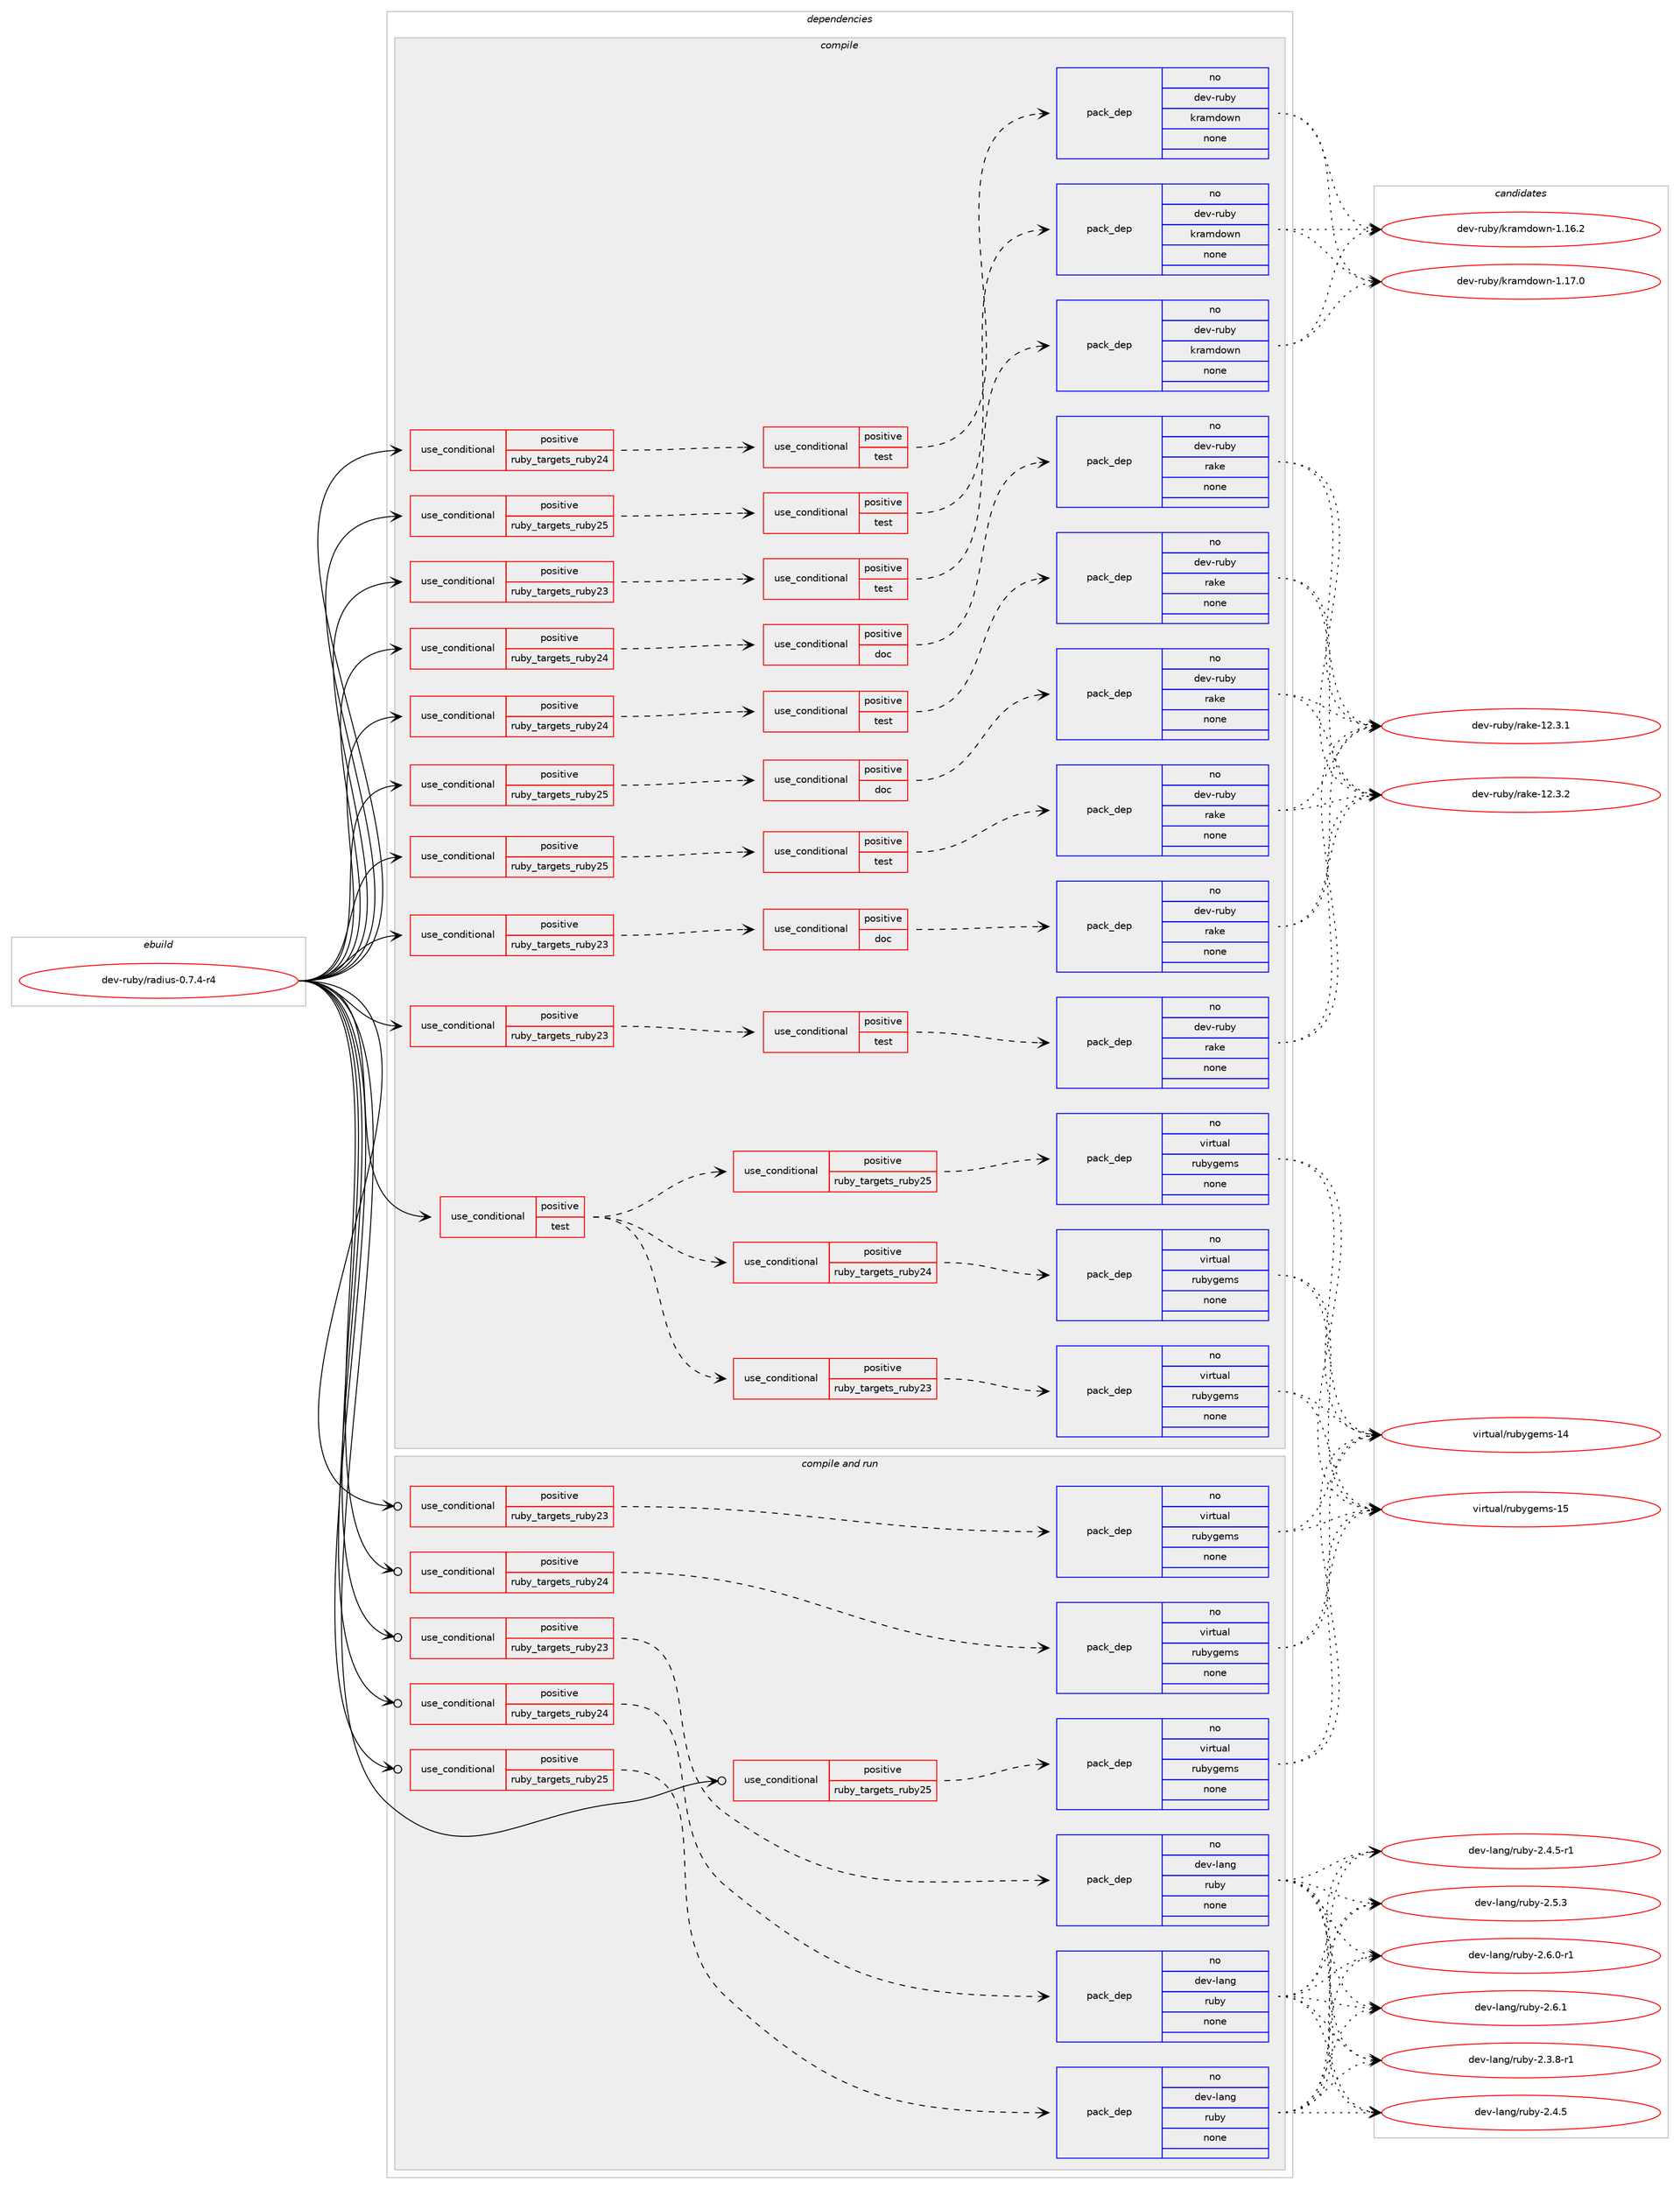 digraph prolog {

# *************
# Graph options
# *************

newrank=true;
concentrate=true;
compound=true;
graph [rankdir=LR,fontname=Helvetica,fontsize=10,ranksep=1.5];#, ranksep=2.5, nodesep=0.2];
edge  [arrowhead=vee];
node  [fontname=Helvetica,fontsize=10];

# **********
# The ebuild
# **********

subgraph cluster_leftcol {
color=gray;
rank=same;
label=<<i>ebuild</i>>;
id [label="dev-ruby/radius-0.7.4-r4", color=red, width=4, href="../dev-ruby/radius-0.7.4-r4.svg"];
}

# ****************
# The dependencies
# ****************

subgraph cluster_midcol {
color=gray;
label=<<i>dependencies</i>>;
subgraph cluster_compile {
fillcolor="#eeeeee";
style=filled;
label=<<i>compile</i>>;
subgraph cond410948 {
dependency1514441 [label=<<TABLE BORDER="0" CELLBORDER="1" CELLSPACING="0" CELLPADDING="4"><TR><TD ROWSPAN="3" CELLPADDING="10">use_conditional</TD></TR><TR><TD>positive</TD></TR><TR><TD>ruby_targets_ruby23</TD></TR></TABLE>>, shape=none, color=red];
subgraph cond410949 {
dependency1514442 [label=<<TABLE BORDER="0" CELLBORDER="1" CELLSPACING="0" CELLPADDING="4"><TR><TD ROWSPAN="3" CELLPADDING="10">use_conditional</TD></TR><TR><TD>positive</TD></TR><TR><TD>doc</TD></TR></TABLE>>, shape=none, color=red];
subgraph pack1079987 {
dependency1514443 [label=<<TABLE BORDER="0" CELLBORDER="1" CELLSPACING="0" CELLPADDING="4" WIDTH="220"><TR><TD ROWSPAN="6" CELLPADDING="30">pack_dep</TD></TR><TR><TD WIDTH="110">no</TD></TR><TR><TD>dev-ruby</TD></TR><TR><TD>rake</TD></TR><TR><TD>none</TD></TR><TR><TD></TD></TR></TABLE>>, shape=none, color=blue];
}
dependency1514442:e -> dependency1514443:w [weight=20,style="dashed",arrowhead="vee"];
}
dependency1514441:e -> dependency1514442:w [weight=20,style="dashed",arrowhead="vee"];
}
id:e -> dependency1514441:w [weight=20,style="solid",arrowhead="vee"];
subgraph cond410950 {
dependency1514444 [label=<<TABLE BORDER="0" CELLBORDER="1" CELLSPACING="0" CELLPADDING="4"><TR><TD ROWSPAN="3" CELLPADDING="10">use_conditional</TD></TR><TR><TD>positive</TD></TR><TR><TD>ruby_targets_ruby23</TD></TR></TABLE>>, shape=none, color=red];
subgraph cond410951 {
dependency1514445 [label=<<TABLE BORDER="0" CELLBORDER="1" CELLSPACING="0" CELLPADDING="4"><TR><TD ROWSPAN="3" CELLPADDING="10">use_conditional</TD></TR><TR><TD>positive</TD></TR><TR><TD>test</TD></TR></TABLE>>, shape=none, color=red];
subgraph pack1079988 {
dependency1514446 [label=<<TABLE BORDER="0" CELLBORDER="1" CELLSPACING="0" CELLPADDING="4" WIDTH="220"><TR><TD ROWSPAN="6" CELLPADDING="30">pack_dep</TD></TR><TR><TD WIDTH="110">no</TD></TR><TR><TD>dev-ruby</TD></TR><TR><TD>kramdown</TD></TR><TR><TD>none</TD></TR><TR><TD></TD></TR></TABLE>>, shape=none, color=blue];
}
dependency1514445:e -> dependency1514446:w [weight=20,style="dashed",arrowhead="vee"];
}
dependency1514444:e -> dependency1514445:w [weight=20,style="dashed",arrowhead="vee"];
}
id:e -> dependency1514444:w [weight=20,style="solid",arrowhead="vee"];
subgraph cond410952 {
dependency1514447 [label=<<TABLE BORDER="0" CELLBORDER="1" CELLSPACING="0" CELLPADDING="4"><TR><TD ROWSPAN="3" CELLPADDING="10">use_conditional</TD></TR><TR><TD>positive</TD></TR><TR><TD>ruby_targets_ruby23</TD></TR></TABLE>>, shape=none, color=red];
subgraph cond410953 {
dependency1514448 [label=<<TABLE BORDER="0" CELLBORDER="1" CELLSPACING="0" CELLPADDING="4"><TR><TD ROWSPAN="3" CELLPADDING="10">use_conditional</TD></TR><TR><TD>positive</TD></TR><TR><TD>test</TD></TR></TABLE>>, shape=none, color=red];
subgraph pack1079989 {
dependency1514449 [label=<<TABLE BORDER="0" CELLBORDER="1" CELLSPACING="0" CELLPADDING="4" WIDTH="220"><TR><TD ROWSPAN="6" CELLPADDING="30">pack_dep</TD></TR><TR><TD WIDTH="110">no</TD></TR><TR><TD>dev-ruby</TD></TR><TR><TD>rake</TD></TR><TR><TD>none</TD></TR><TR><TD></TD></TR></TABLE>>, shape=none, color=blue];
}
dependency1514448:e -> dependency1514449:w [weight=20,style="dashed",arrowhead="vee"];
}
dependency1514447:e -> dependency1514448:w [weight=20,style="dashed",arrowhead="vee"];
}
id:e -> dependency1514447:w [weight=20,style="solid",arrowhead="vee"];
subgraph cond410954 {
dependency1514450 [label=<<TABLE BORDER="0" CELLBORDER="1" CELLSPACING="0" CELLPADDING="4"><TR><TD ROWSPAN="3" CELLPADDING="10">use_conditional</TD></TR><TR><TD>positive</TD></TR><TR><TD>ruby_targets_ruby24</TD></TR></TABLE>>, shape=none, color=red];
subgraph cond410955 {
dependency1514451 [label=<<TABLE BORDER="0" CELLBORDER="1" CELLSPACING="0" CELLPADDING="4"><TR><TD ROWSPAN="3" CELLPADDING="10">use_conditional</TD></TR><TR><TD>positive</TD></TR><TR><TD>doc</TD></TR></TABLE>>, shape=none, color=red];
subgraph pack1079990 {
dependency1514452 [label=<<TABLE BORDER="0" CELLBORDER="1" CELLSPACING="0" CELLPADDING="4" WIDTH="220"><TR><TD ROWSPAN="6" CELLPADDING="30">pack_dep</TD></TR><TR><TD WIDTH="110">no</TD></TR><TR><TD>dev-ruby</TD></TR><TR><TD>rake</TD></TR><TR><TD>none</TD></TR><TR><TD></TD></TR></TABLE>>, shape=none, color=blue];
}
dependency1514451:e -> dependency1514452:w [weight=20,style="dashed",arrowhead="vee"];
}
dependency1514450:e -> dependency1514451:w [weight=20,style="dashed",arrowhead="vee"];
}
id:e -> dependency1514450:w [weight=20,style="solid",arrowhead="vee"];
subgraph cond410956 {
dependency1514453 [label=<<TABLE BORDER="0" CELLBORDER="1" CELLSPACING="0" CELLPADDING="4"><TR><TD ROWSPAN="3" CELLPADDING="10">use_conditional</TD></TR><TR><TD>positive</TD></TR><TR><TD>ruby_targets_ruby24</TD></TR></TABLE>>, shape=none, color=red];
subgraph cond410957 {
dependency1514454 [label=<<TABLE BORDER="0" CELLBORDER="1" CELLSPACING="0" CELLPADDING="4"><TR><TD ROWSPAN="3" CELLPADDING="10">use_conditional</TD></TR><TR><TD>positive</TD></TR><TR><TD>test</TD></TR></TABLE>>, shape=none, color=red];
subgraph pack1079991 {
dependency1514455 [label=<<TABLE BORDER="0" CELLBORDER="1" CELLSPACING="0" CELLPADDING="4" WIDTH="220"><TR><TD ROWSPAN="6" CELLPADDING="30">pack_dep</TD></TR><TR><TD WIDTH="110">no</TD></TR><TR><TD>dev-ruby</TD></TR><TR><TD>kramdown</TD></TR><TR><TD>none</TD></TR><TR><TD></TD></TR></TABLE>>, shape=none, color=blue];
}
dependency1514454:e -> dependency1514455:w [weight=20,style="dashed",arrowhead="vee"];
}
dependency1514453:e -> dependency1514454:w [weight=20,style="dashed",arrowhead="vee"];
}
id:e -> dependency1514453:w [weight=20,style="solid",arrowhead="vee"];
subgraph cond410958 {
dependency1514456 [label=<<TABLE BORDER="0" CELLBORDER="1" CELLSPACING="0" CELLPADDING="4"><TR><TD ROWSPAN="3" CELLPADDING="10">use_conditional</TD></TR><TR><TD>positive</TD></TR><TR><TD>ruby_targets_ruby24</TD></TR></TABLE>>, shape=none, color=red];
subgraph cond410959 {
dependency1514457 [label=<<TABLE BORDER="0" CELLBORDER="1" CELLSPACING="0" CELLPADDING="4"><TR><TD ROWSPAN="3" CELLPADDING="10">use_conditional</TD></TR><TR><TD>positive</TD></TR><TR><TD>test</TD></TR></TABLE>>, shape=none, color=red];
subgraph pack1079992 {
dependency1514458 [label=<<TABLE BORDER="0" CELLBORDER="1" CELLSPACING="0" CELLPADDING="4" WIDTH="220"><TR><TD ROWSPAN="6" CELLPADDING="30">pack_dep</TD></TR><TR><TD WIDTH="110">no</TD></TR><TR><TD>dev-ruby</TD></TR><TR><TD>rake</TD></TR><TR><TD>none</TD></TR><TR><TD></TD></TR></TABLE>>, shape=none, color=blue];
}
dependency1514457:e -> dependency1514458:w [weight=20,style="dashed",arrowhead="vee"];
}
dependency1514456:e -> dependency1514457:w [weight=20,style="dashed",arrowhead="vee"];
}
id:e -> dependency1514456:w [weight=20,style="solid",arrowhead="vee"];
subgraph cond410960 {
dependency1514459 [label=<<TABLE BORDER="0" CELLBORDER="1" CELLSPACING="0" CELLPADDING="4"><TR><TD ROWSPAN="3" CELLPADDING="10">use_conditional</TD></TR><TR><TD>positive</TD></TR><TR><TD>ruby_targets_ruby25</TD></TR></TABLE>>, shape=none, color=red];
subgraph cond410961 {
dependency1514460 [label=<<TABLE BORDER="0" CELLBORDER="1" CELLSPACING="0" CELLPADDING="4"><TR><TD ROWSPAN="3" CELLPADDING="10">use_conditional</TD></TR><TR><TD>positive</TD></TR><TR><TD>doc</TD></TR></TABLE>>, shape=none, color=red];
subgraph pack1079993 {
dependency1514461 [label=<<TABLE BORDER="0" CELLBORDER="1" CELLSPACING="0" CELLPADDING="4" WIDTH="220"><TR><TD ROWSPAN="6" CELLPADDING="30">pack_dep</TD></TR><TR><TD WIDTH="110">no</TD></TR><TR><TD>dev-ruby</TD></TR><TR><TD>rake</TD></TR><TR><TD>none</TD></TR><TR><TD></TD></TR></TABLE>>, shape=none, color=blue];
}
dependency1514460:e -> dependency1514461:w [weight=20,style="dashed",arrowhead="vee"];
}
dependency1514459:e -> dependency1514460:w [weight=20,style="dashed",arrowhead="vee"];
}
id:e -> dependency1514459:w [weight=20,style="solid",arrowhead="vee"];
subgraph cond410962 {
dependency1514462 [label=<<TABLE BORDER="0" CELLBORDER="1" CELLSPACING="0" CELLPADDING="4"><TR><TD ROWSPAN="3" CELLPADDING="10">use_conditional</TD></TR><TR><TD>positive</TD></TR><TR><TD>ruby_targets_ruby25</TD></TR></TABLE>>, shape=none, color=red];
subgraph cond410963 {
dependency1514463 [label=<<TABLE BORDER="0" CELLBORDER="1" CELLSPACING="0" CELLPADDING="4"><TR><TD ROWSPAN="3" CELLPADDING="10">use_conditional</TD></TR><TR><TD>positive</TD></TR><TR><TD>test</TD></TR></TABLE>>, shape=none, color=red];
subgraph pack1079994 {
dependency1514464 [label=<<TABLE BORDER="0" CELLBORDER="1" CELLSPACING="0" CELLPADDING="4" WIDTH="220"><TR><TD ROWSPAN="6" CELLPADDING="30">pack_dep</TD></TR><TR><TD WIDTH="110">no</TD></TR><TR><TD>dev-ruby</TD></TR><TR><TD>kramdown</TD></TR><TR><TD>none</TD></TR><TR><TD></TD></TR></TABLE>>, shape=none, color=blue];
}
dependency1514463:e -> dependency1514464:w [weight=20,style="dashed",arrowhead="vee"];
}
dependency1514462:e -> dependency1514463:w [weight=20,style="dashed",arrowhead="vee"];
}
id:e -> dependency1514462:w [weight=20,style="solid",arrowhead="vee"];
subgraph cond410964 {
dependency1514465 [label=<<TABLE BORDER="0" CELLBORDER="1" CELLSPACING="0" CELLPADDING="4"><TR><TD ROWSPAN="3" CELLPADDING="10">use_conditional</TD></TR><TR><TD>positive</TD></TR><TR><TD>ruby_targets_ruby25</TD></TR></TABLE>>, shape=none, color=red];
subgraph cond410965 {
dependency1514466 [label=<<TABLE BORDER="0" CELLBORDER="1" CELLSPACING="0" CELLPADDING="4"><TR><TD ROWSPAN="3" CELLPADDING="10">use_conditional</TD></TR><TR><TD>positive</TD></TR><TR><TD>test</TD></TR></TABLE>>, shape=none, color=red];
subgraph pack1079995 {
dependency1514467 [label=<<TABLE BORDER="0" CELLBORDER="1" CELLSPACING="0" CELLPADDING="4" WIDTH="220"><TR><TD ROWSPAN="6" CELLPADDING="30">pack_dep</TD></TR><TR><TD WIDTH="110">no</TD></TR><TR><TD>dev-ruby</TD></TR><TR><TD>rake</TD></TR><TR><TD>none</TD></TR><TR><TD></TD></TR></TABLE>>, shape=none, color=blue];
}
dependency1514466:e -> dependency1514467:w [weight=20,style="dashed",arrowhead="vee"];
}
dependency1514465:e -> dependency1514466:w [weight=20,style="dashed",arrowhead="vee"];
}
id:e -> dependency1514465:w [weight=20,style="solid",arrowhead="vee"];
subgraph cond410966 {
dependency1514468 [label=<<TABLE BORDER="0" CELLBORDER="1" CELLSPACING="0" CELLPADDING="4"><TR><TD ROWSPAN="3" CELLPADDING="10">use_conditional</TD></TR><TR><TD>positive</TD></TR><TR><TD>test</TD></TR></TABLE>>, shape=none, color=red];
subgraph cond410967 {
dependency1514469 [label=<<TABLE BORDER="0" CELLBORDER="1" CELLSPACING="0" CELLPADDING="4"><TR><TD ROWSPAN="3" CELLPADDING="10">use_conditional</TD></TR><TR><TD>positive</TD></TR><TR><TD>ruby_targets_ruby23</TD></TR></TABLE>>, shape=none, color=red];
subgraph pack1079996 {
dependency1514470 [label=<<TABLE BORDER="0" CELLBORDER="1" CELLSPACING="0" CELLPADDING="4" WIDTH="220"><TR><TD ROWSPAN="6" CELLPADDING="30">pack_dep</TD></TR><TR><TD WIDTH="110">no</TD></TR><TR><TD>virtual</TD></TR><TR><TD>rubygems</TD></TR><TR><TD>none</TD></TR><TR><TD></TD></TR></TABLE>>, shape=none, color=blue];
}
dependency1514469:e -> dependency1514470:w [weight=20,style="dashed",arrowhead="vee"];
}
dependency1514468:e -> dependency1514469:w [weight=20,style="dashed",arrowhead="vee"];
subgraph cond410968 {
dependency1514471 [label=<<TABLE BORDER="0" CELLBORDER="1" CELLSPACING="0" CELLPADDING="4"><TR><TD ROWSPAN="3" CELLPADDING="10">use_conditional</TD></TR><TR><TD>positive</TD></TR><TR><TD>ruby_targets_ruby24</TD></TR></TABLE>>, shape=none, color=red];
subgraph pack1079997 {
dependency1514472 [label=<<TABLE BORDER="0" CELLBORDER="1" CELLSPACING="0" CELLPADDING="4" WIDTH="220"><TR><TD ROWSPAN="6" CELLPADDING="30">pack_dep</TD></TR><TR><TD WIDTH="110">no</TD></TR><TR><TD>virtual</TD></TR><TR><TD>rubygems</TD></TR><TR><TD>none</TD></TR><TR><TD></TD></TR></TABLE>>, shape=none, color=blue];
}
dependency1514471:e -> dependency1514472:w [weight=20,style="dashed",arrowhead="vee"];
}
dependency1514468:e -> dependency1514471:w [weight=20,style="dashed",arrowhead="vee"];
subgraph cond410969 {
dependency1514473 [label=<<TABLE BORDER="0" CELLBORDER="1" CELLSPACING="0" CELLPADDING="4"><TR><TD ROWSPAN="3" CELLPADDING="10">use_conditional</TD></TR><TR><TD>positive</TD></TR><TR><TD>ruby_targets_ruby25</TD></TR></TABLE>>, shape=none, color=red];
subgraph pack1079998 {
dependency1514474 [label=<<TABLE BORDER="0" CELLBORDER="1" CELLSPACING="0" CELLPADDING="4" WIDTH="220"><TR><TD ROWSPAN="6" CELLPADDING="30">pack_dep</TD></TR><TR><TD WIDTH="110">no</TD></TR><TR><TD>virtual</TD></TR><TR><TD>rubygems</TD></TR><TR><TD>none</TD></TR><TR><TD></TD></TR></TABLE>>, shape=none, color=blue];
}
dependency1514473:e -> dependency1514474:w [weight=20,style="dashed",arrowhead="vee"];
}
dependency1514468:e -> dependency1514473:w [weight=20,style="dashed",arrowhead="vee"];
}
id:e -> dependency1514468:w [weight=20,style="solid",arrowhead="vee"];
}
subgraph cluster_compileandrun {
fillcolor="#eeeeee";
style=filled;
label=<<i>compile and run</i>>;
subgraph cond410970 {
dependency1514475 [label=<<TABLE BORDER="0" CELLBORDER="1" CELLSPACING="0" CELLPADDING="4"><TR><TD ROWSPAN="3" CELLPADDING="10">use_conditional</TD></TR><TR><TD>positive</TD></TR><TR><TD>ruby_targets_ruby23</TD></TR></TABLE>>, shape=none, color=red];
subgraph pack1079999 {
dependency1514476 [label=<<TABLE BORDER="0" CELLBORDER="1" CELLSPACING="0" CELLPADDING="4" WIDTH="220"><TR><TD ROWSPAN="6" CELLPADDING="30">pack_dep</TD></TR><TR><TD WIDTH="110">no</TD></TR><TR><TD>dev-lang</TD></TR><TR><TD>ruby</TD></TR><TR><TD>none</TD></TR><TR><TD></TD></TR></TABLE>>, shape=none, color=blue];
}
dependency1514475:e -> dependency1514476:w [weight=20,style="dashed",arrowhead="vee"];
}
id:e -> dependency1514475:w [weight=20,style="solid",arrowhead="odotvee"];
subgraph cond410971 {
dependency1514477 [label=<<TABLE BORDER="0" CELLBORDER="1" CELLSPACING="0" CELLPADDING="4"><TR><TD ROWSPAN="3" CELLPADDING="10">use_conditional</TD></TR><TR><TD>positive</TD></TR><TR><TD>ruby_targets_ruby23</TD></TR></TABLE>>, shape=none, color=red];
subgraph pack1080000 {
dependency1514478 [label=<<TABLE BORDER="0" CELLBORDER="1" CELLSPACING="0" CELLPADDING="4" WIDTH="220"><TR><TD ROWSPAN="6" CELLPADDING="30">pack_dep</TD></TR><TR><TD WIDTH="110">no</TD></TR><TR><TD>virtual</TD></TR><TR><TD>rubygems</TD></TR><TR><TD>none</TD></TR><TR><TD></TD></TR></TABLE>>, shape=none, color=blue];
}
dependency1514477:e -> dependency1514478:w [weight=20,style="dashed",arrowhead="vee"];
}
id:e -> dependency1514477:w [weight=20,style="solid",arrowhead="odotvee"];
subgraph cond410972 {
dependency1514479 [label=<<TABLE BORDER="0" CELLBORDER="1" CELLSPACING="0" CELLPADDING="4"><TR><TD ROWSPAN="3" CELLPADDING="10">use_conditional</TD></TR><TR><TD>positive</TD></TR><TR><TD>ruby_targets_ruby24</TD></TR></TABLE>>, shape=none, color=red];
subgraph pack1080001 {
dependency1514480 [label=<<TABLE BORDER="0" CELLBORDER="1" CELLSPACING="0" CELLPADDING="4" WIDTH="220"><TR><TD ROWSPAN="6" CELLPADDING="30">pack_dep</TD></TR><TR><TD WIDTH="110">no</TD></TR><TR><TD>dev-lang</TD></TR><TR><TD>ruby</TD></TR><TR><TD>none</TD></TR><TR><TD></TD></TR></TABLE>>, shape=none, color=blue];
}
dependency1514479:e -> dependency1514480:w [weight=20,style="dashed",arrowhead="vee"];
}
id:e -> dependency1514479:w [weight=20,style="solid",arrowhead="odotvee"];
subgraph cond410973 {
dependency1514481 [label=<<TABLE BORDER="0" CELLBORDER="1" CELLSPACING="0" CELLPADDING="4"><TR><TD ROWSPAN="3" CELLPADDING="10">use_conditional</TD></TR><TR><TD>positive</TD></TR><TR><TD>ruby_targets_ruby24</TD></TR></TABLE>>, shape=none, color=red];
subgraph pack1080002 {
dependency1514482 [label=<<TABLE BORDER="0" CELLBORDER="1" CELLSPACING="0" CELLPADDING="4" WIDTH="220"><TR><TD ROWSPAN="6" CELLPADDING="30">pack_dep</TD></TR><TR><TD WIDTH="110">no</TD></TR><TR><TD>virtual</TD></TR><TR><TD>rubygems</TD></TR><TR><TD>none</TD></TR><TR><TD></TD></TR></TABLE>>, shape=none, color=blue];
}
dependency1514481:e -> dependency1514482:w [weight=20,style="dashed",arrowhead="vee"];
}
id:e -> dependency1514481:w [weight=20,style="solid",arrowhead="odotvee"];
subgraph cond410974 {
dependency1514483 [label=<<TABLE BORDER="0" CELLBORDER="1" CELLSPACING="0" CELLPADDING="4"><TR><TD ROWSPAN="3" CELLPADDING="10">use_conditional</TD></TR><TR><TD>positive</TD></TR><TR><TD>ruby_targets_ruby25</TD></TR></TABLE>>, shape=none, color=red];
subgraph pack1080003 {
dependency1514484 [label=<<TABLE BORDER="0" CELLBORDER="1" CELLSPACING="0" CELLPADDING="4" WIDTH="220"><TR><TD ROWSPAN="6" CELLPADDING="30">pack_dep</TD></TR><TR><TD WIDTH="110">no</TD></TR><TR><TD>dev-lang</TD></TR><TR><TD>ruby</TD></TR><TR><TD>none</TD></TR><TR><TD></TD></TR></TABLE>>, shape=none, color=blue];
}
dependency1514483:e -> dependency1514484:w [weight=20,style="dashed",arrowhead="vee"];
}
id:e -> dependency1514483:w [weight=20,style="solid",arrowhead="odotvee"];
subgraph cond410975 {
dependency1514485 [label=<<TABLE BORDER="0" CELLBORDER="1" CELLSPACING="0" CELLPADDING="4"><TR><TD ROWSPAN="3" CELLPADDING="10">use_conditional</TD></TR><TR><TD>positive</TD></TR><TR><TD>ruby_targets_ruby25</TD></TR></TABLE>>, shape=none, color=red];
subgraph pack1080004 {
dependency1514486 [label=<<TABLE BORDER="0" CELLBORDER="1" CELLSPACING="0" CELLPADDING="4" WIDTH="220"><TR><TD ROWSPAN="6" CELLPADDING="30">pack_dep</TD></TR><TR><TD WIDTH="110">no</TD></TR><TR><TD>virtual</TD></TR><TR><TD>rubygems</TD></TR><TR><TD>none</TD></TR><TR><TD></TD></TR></TABLE>>, shape=none, color=blue];
}
dependency1514485:e -> dependency1514486:w [weight=20,style="dashed",arrowhead="vee"];
}
id:e -> dependency1514485:w [weight=20,style="solid",arrowhead="odotvee"];
}
subgraph cluster_run {
fillcolor="#eeeeee";
style=filled;
label=<<i>run</i>>;
}
}

# **************
# The candidates
# **************

subgraph cluster_choices {
rank=same;
color=gray;
label=<<i>candidates</i>>;

subgraph choice1079987 {
color=black;
nodesep=1;
choice1001011184511411798121471149710710145495046514649 [label="dev-ruby/rake-12.3.1", color=red, width=4,href="../dev-ruby/rake-12.3.1.svg"];
choice1001011184511411798121471149710710145495046514650 [label="dev-ruby/rake-12.3.2", color=red, width=4,href="../dev-ruby/rake-12.3.2.svg"];
dependency1514443:e -> choice1001011184511411798121471149710710145495046514649:w [style=dotted,weight="100"];
dependency1514443:e -> choice1001011184511411798121471149710710145495046514650:w [style=dotted,weight="100"];
}
subgraph choice1079988 {
color=black;
nodesep=1;
choice1001011184511411798121471071149710910011111911045494649544650 [label="dev-ruby/kramdown-1.16.2", color=red, width=4,href="../dev-ruby/kramdown-1.16.2.svg"];
choice1001011184511411798121471071149710910011111911045494649554648 [label="dev-ruby/kramdown-1.17.0", color=red, width=4,href="../dev-ruby/kramdown-1.17.0.svg"];
dependency1514446:e -> choice1001011184511411798121471071149710910011111911045494649544650:w [style=dotted,weight="100"];
dependency1514446:e -> choice1001011184511411798121471071149710910011111911045494649554648:w [style=dotted,weight="100"];
}
subgraph choice1079989 {
color=black;
nodesep=1;
choice1001011184511411798121471149710710145495046514649 [label="dev-ruby/rake-12.3.1", color=red, width=4,href="../dev-ruby/rake-12.3.1.svg"];
choice1001011184511411798121471149710710145495046514650 [label="dev-ruby/rake-12.3.2", color=red, width=4,href="../dev-ruby/rake-12.3.2.svg"];
dependency1514449:e -> choice1001011184511411798121471149710710145495046514649:w [style=dotted,weight="100"];
dependency1514449:e -> choice1001011184511411798121471149710710145495046514650:w [style=dotted,weight="100"];
}
subgraph choice1079990 {
color=black;
nodesep=1;
choice1001011184511411798121471149710710145495046514649 [label="dev-ruby/rake-12.3.1", color=red, width=4,href="../dev-ruby/rake-12.3.1.svg"];
choice1001011184511411798121471149710710145495046514650 [label="dev-ruby/rake-12.3.2", color=red, width=4,href="../dev-ruby/rake-12.3.2.svg"];
dependency1514452:e -> choice1001011184511411798121471149710710145495046514649:w [style=dotted,weight="100"];
dependency1514452:e -> choice1001011184511411798121471149710710145495046514650:w [style=dotted,weight="100"];
}
subgraph choice1079991 {
color=black;
nodesep=1;
choice1001011184511411798121471071149710910011111911045494649544650 [label="dev-ruby/kramdown-1.16.2", color=red, width=4,href="../dev-ruby/kramdown-1.16.2.svg"];
choice1001011184511411798121471071149710910011111911045494649554648 [label="dev-ruby/kramdown-1.17.0", color=red, width=4,href="../dev-ruby/kramdown-1.17.0.svg"];
dependency1514455:e -> choice1001011184511411798121471071149710910011111911045494649544650:w [style=dotted,weight="100"];
dependency1514455:e -> choice1001011184511411798121471071149710910011111911045494649554648:w [style=dotted,weight="100"];
}
subgraph choice1079992 {
color=black;
nodesep=1;
choice1001011184511411798121471149710710145495046514649 [label="dev-ruby/rake-12.3.1", color=red, width=4,href="../dev-ruby/rake-12.3.1.svg"];
choice1001011184511411798121471149710710145495046514650 [label="dev-ruby/rake-12.3.2", color=red, width=4,href="../dev-ruby/rake-12.3.2.svg"];
dependency1514458:e -> choice1001011184511411798121471149710710145495046514649:w [style=dotted,weight="100"];
dependency1514458:e -> choice1001011184511411798121471149710710145495046514650:w [style=dotted,weight="100"];
}
subgraph choice1079993 {
color=black;
nodesep=1;
choice1001011184511411798121471149710710145495046514649 [label="dev-ruby/rake-12.3.1", color=red, width=4,href="../dev-ruby/rake-12.3.1.svg"];
choice1001011184511411798121471149710710145495046514650 [label="dev-ruby/rake-12.3.2", color=red, width=4,href="../dev-ruby/rake-12.3.2.svg"];
dependency1514461:e -> choice1001011184511411798121471149710710145495046514649:w [style=dotted,weight="100"];
dependency1514461:e -> choice1001011184511411798121471149710710145495046514650:w [style=dotted,weight="100"];
}
subgraph choice1079994 {
color=black;
nodesep=1;
choice1001011184511411798121471071149710910011111911045494649544650 [label="dev-ruby/kramdown-1.16.2", color=red, width=4,href="../dev-ruby/kramdown-1.16.2.svg"];
choice1001011184511411798121471071149710910011111911045494649554648 [label="dev-ruby/kramdown-1.17.0", color=red, width=4,href="../dev-ruby/kramdown-1.17.0.svg"];
dependency1514464:e -> choice1001011184511411798121471071149710910011111911045494649544650:w [style=dotted,weight="100"];
dependency1514464:e -> choice1001011184511411798121471071149710910011111911045494649554648:w [style=dotted,weight="100"];
}
subgraph choice1079995 {
color=black;
nodesep=1;
choice1001011184511411798121471149710710145495046514649 [label="dev-ruby/rake-12.3.1", color=red, width=4,href="../dev-ruby/rake-12.3.1.svg"];
choice1001011184511411798121471149710710145495046514650 [label="dev-ruby/rake-12.3.2", color=red, width=4,href="../dev-ruby/rake-12.3.2.svg"];
dependency1514467:e -> choice1001011184511411798121471149710710145495046514649:w [style=dotted,weight="100"];
dependency1514467:e -> choice1001011184511411798121471149710710145495046514650:w [style=dotted,weight="100"];
}
subgraph choice1079996 {
color=black;
nodesep=1;
choice118105114116117971084711411798121103101109115454952 [label="virtual/rubygems-14", color=red, width=4,href="../virtual/rubygems-14.svg"];
choice118105114116117971084711411798121103101109115454953 [label="virtual/rubygems-15", color=red, width=4,href="../virtual/rubygems-15.svg"];
dependency1514470:e -> choice118105114116117971084711411798121103101109115454952:w [style=dotted,weight="100"];
dependency1514470:e -> choice118105114116117971084711411798121103101109115454953:w [style=dotted,weight="100"];
}
subgraph choice1079997 {
color=black;
nodesep=1;
choice118105114116117971084711411798121103101109115454952 [label="virtual/rubygems-14", color=red, width=4,href="../virtual/rubygems-14.svg"];
choice118105114116117971084711411798121103101109115454953 [label="virtual/rubygems-15", color=red, width=4,href="../virtual/rubygems-15.svg"];
dependency1514472:e -> choice118105114116117971084711411798121103101109115454952:w [style=dotted,weight="100"];
dependency1514472:e -> choice118105114116117971084711411798121103101109115454953:w [style=dotted,weight="100"];
}
subgraph choice1079998 {
color=black;
nodesep=1;
choice118105114116117971084711411798121103101109115454952 [label="virtual/rubygems-14", color=red, width=4,href="../virtual/rubygems-14.svg"];
choice118105114116117971084711411798121103101109115454953 [label="virtual/rubygems-15", color=red, width=4,href="../virtual/rubygems-15.svg"];
dependency1514474:e -> choice118105114116117971084711411798121103101109115454952:w [style=dotted,weight="100"];
dependency1514474:e -> choice118105114116117971084711411798121103101109115454953:w [style=dotted,weight="100"];
}
subgraph choice1079999 {
color=black;
nodesep=1;
choice100101118451089711010347114117981214550465146564511449 [label="dev-lang/ruby-2.3.8-r1", color=red, width=4,href="../dev-lang/ruby-2.3.8-r1.svg"];
choice10010111845108971101034711411798121455046524653 [label="dev-lang/ruby-2.4.5", color=red, width=4,href="../dev-lang/ruby-2.4.5.svg"];
choice100101118451089711010347114117981214550465246534511449 [label="dev-lang/ruby-2.4.5-r1", color=red, width=4,href="../dev-lang/ruby-2.4.5-r1.svg"];
choice10010111845108971101034711411798121455046534651 [label="dev-lang/ruby-2.5.3", color=red, width=4,href="../dev-lang/ruby-2.5.3.svg"];
choice100101118451089711010347114117981214550465446484511449 [label="dev-lang/ruby-2.6.0-r1", color=red, width=4,href="../dev-lang/ruby-2.6.0-r1.svg"];
choice10010111845108971101034711411798121455046544649 [label="dev-lang/ruby-2.6.1", color=red, width=4,href="../dev-lang/ruby-2.6.1.svg"];
dependency1514476:e -> choice100101118451089711010347114117981214550465146564511449:w [style=dotted,weight="100"];
dependency1514476:e -> choice10010111845108971101034711411798121455046524653:w [style=dotted,weight="100"];
dependency1514476:e -> choice100101118451089711010347114117981214550465246534511449:w [style=dotted,weight="100"];
dependency1514476:e -> choice10010111845108971101034711411798121455046534651:w [style=dotted,weight="100"];
dependency1514476:e -> choice100101118451089711010347114117981214550465446484511449:w [style=dotted,weight="100"];
dependency1514476:e -> choice10010111845108971101034711411798121455046544649:w [style=dotted,weight="100"];
}
subgraph choice1080000 {
color=black;
nodesep=1;
choice118105114116117971084711411798121103101109115454952 [label="virtual/rubygems-14", color=red, width=4,href="../virtual/rubygems-14.svg"];
choice118105114116117971084711411798121103101109115454953 [label="virtual/rubygems-15", color=red, width=4,href="../virtual/rubygems-15.svg"];
dependency1514478:e -> choice118105114116117971084711411798121103101109115454952:w [style=dotted,weight="100"];
dependency1514478:e -> choice118105114116117971084711411798121103101109115454953:w [style=dotted,weight="100"];
}
subgraph choice1080001 {
color=black;
nodesep=1;
choice100101118451089711010347114117981214550465146564511449 [label="dev-lang/ruby-2.3.8-r1", color=red, width=4,href="../dev-lang/ruby-2.3.8-r1.svg"];
choice10010111845108971101034711411798121455046524653 [label="dev-lang/ruby-2.4.5", color=red, width=4,href="../dev-lang/ruby-2.4.5.svg"];
choice100101118451089711010347114117981214550465246534511449 [label="dev-lang/ruby-2.4.5-r1", color=red, width=4,href="../dev-lang/ruby-2.4.5-r1.svg"];
choice10010111845108971101034711411798121455046534651 [label="dev-lang/ruby-2.5.3", color=red, width=4,href="../dev-lang/ruby-2.5.3.svg"];
choice100101118451089711010347114117981214550465446484511449 [label="dev-lang/ruby-2.6.0-r1", color=red, width=4,href="../dev-lang/ruby-2.6.0-r1.svg"];
choice10010111845108971101034711411798121455046544649 [label="dev-lang/ruby-2.6.1", color=red, width=4,href="../dev-lang/ruby-2.6.1.svg"];
dependency1514480:e -> choice100101118451089711010347114117981214550465146564511449:w [style=dotted,weight="100"];
dependency1514480:e -> choice10010111845108971101034711411798121455046524653:w [style=dotted,weight="100"];
dependency1514480:e -> choice100101118451089711010347114117981214550465246534511449:w [style=dotted,weight="100"];
dependency1514480:e -> choice10010111845108971101034711411798121455046534651:w [style=dotted,weight="100"];
dependency1514480:e -> choice100101118451089711010347114117981214550465446484511449:w [style=dotted,weight="100"];
dependency1514480:e -> choice10010111845108971101034711411798121455046544649:w [style=dotted,weight="100"];
}
subgraph choice1080002 {
color=black;
nodesep=1;
choice118105114116117971084711411798121103101109115454952 [label="virtual/rubygems-14", color=red, width=4,href="../virtual/rubygems-14.svg"];
choice118105114116117971084711411798121103101109115454953 [label="virtual/rubygems-15", color=red, width=4,href="../virtual/rubygems-15.svg"];
dependency1514482:e -> choice118105114116117971084711411798121103101109115454952:w [style=dotted,weight="100"];
dependency1514482:e -> choice118105114116117971084711411798121103101109115454953:w [style=dotted,weight="100"];
}
subgraph choice1080003 {
color=black;
nodesep=1;
choice100101118451089711010347114117981214550465146564511449 [label="dev-lang/ruby-2.3.8-r1", color=red, width=4,href="../dev-lang/ruby-2.3.8-r1.svg"];
choice10010111845108971101034711411798121455046524653 [label="dev-lang/ruby-2.4.5", color=red, width=4,href="../dev-lang/ruby-2.4.5.svg"];
choice100101118451089711010347114117981214550465246534511449 [label="dev-lang/ruby-2.4.5-r1", color=red, width=4,href="../dev-lang/ruby-2.4.5-r1.svg"];
choice10010111845108971101034711411798121455046534651 [label="dev-lang/ruby-2.5.3", color=red, width=4,href="../dev-lang/ruby-2.5.3.svg"];
choice100101118451089711010347114117981214550465446484511449 [label="dev-lang/ruby-2.6.0-r1", color=red, width=4,href="../dev-lang/ruby-2.6.0-r1.svg"];
choice10010111845108971101034711411798121455046544649 [label="dev-lang/ruby-2.6.1", color=red, width=4,href="../dev-lang/ruby-2.6.1.svg"];
dependency1514484:e -> choice100101118451089711010347114117981214550465146564511449:w [style=dotted,weight="100"];
dependency1514484:e -> choice10010111845108971101034711411798121455046524653:w [style=dotted,weight="100"];
dependency1514484:e -> choice100101118451089711010347114117981214550465246534511449:w [style=dotted,weight="100"];
dependency1514484:e -> choice10010111845108971101034711411798121455046534651:w [style=dotted,weight="100"];
dependency1514484:e -> choice100101118451089711010347114117981214550465446484511449:w [style=dotted,weight="100"];
dependency1514484:e -> choice10010111845108971101034711411798121455046544649:w [style=dotted,weight="100"];
}
subgraph choice1080004 {
color=black;
nodesep=1;
choice118105114116117971084711411798121103101109115454952 [label="virtual/rubygems-14", color=red, width=4,href="../virtual/rubygems-14.svg"];
choice118105114116117971084711411798121103101109115454953 [label="virtual/rubygems-15", color=red, width=4,href="../virtual/rubygems-15.svg"];
dependency1514486:e -> choice118105114116117971084711411798121103101109115454952:w [style=dotted,weight="100"];
dependency1514486:e -> choice118105114116117971084711411798121103101109115454953:w [style=dotted,weight="100"];
}
}

}
